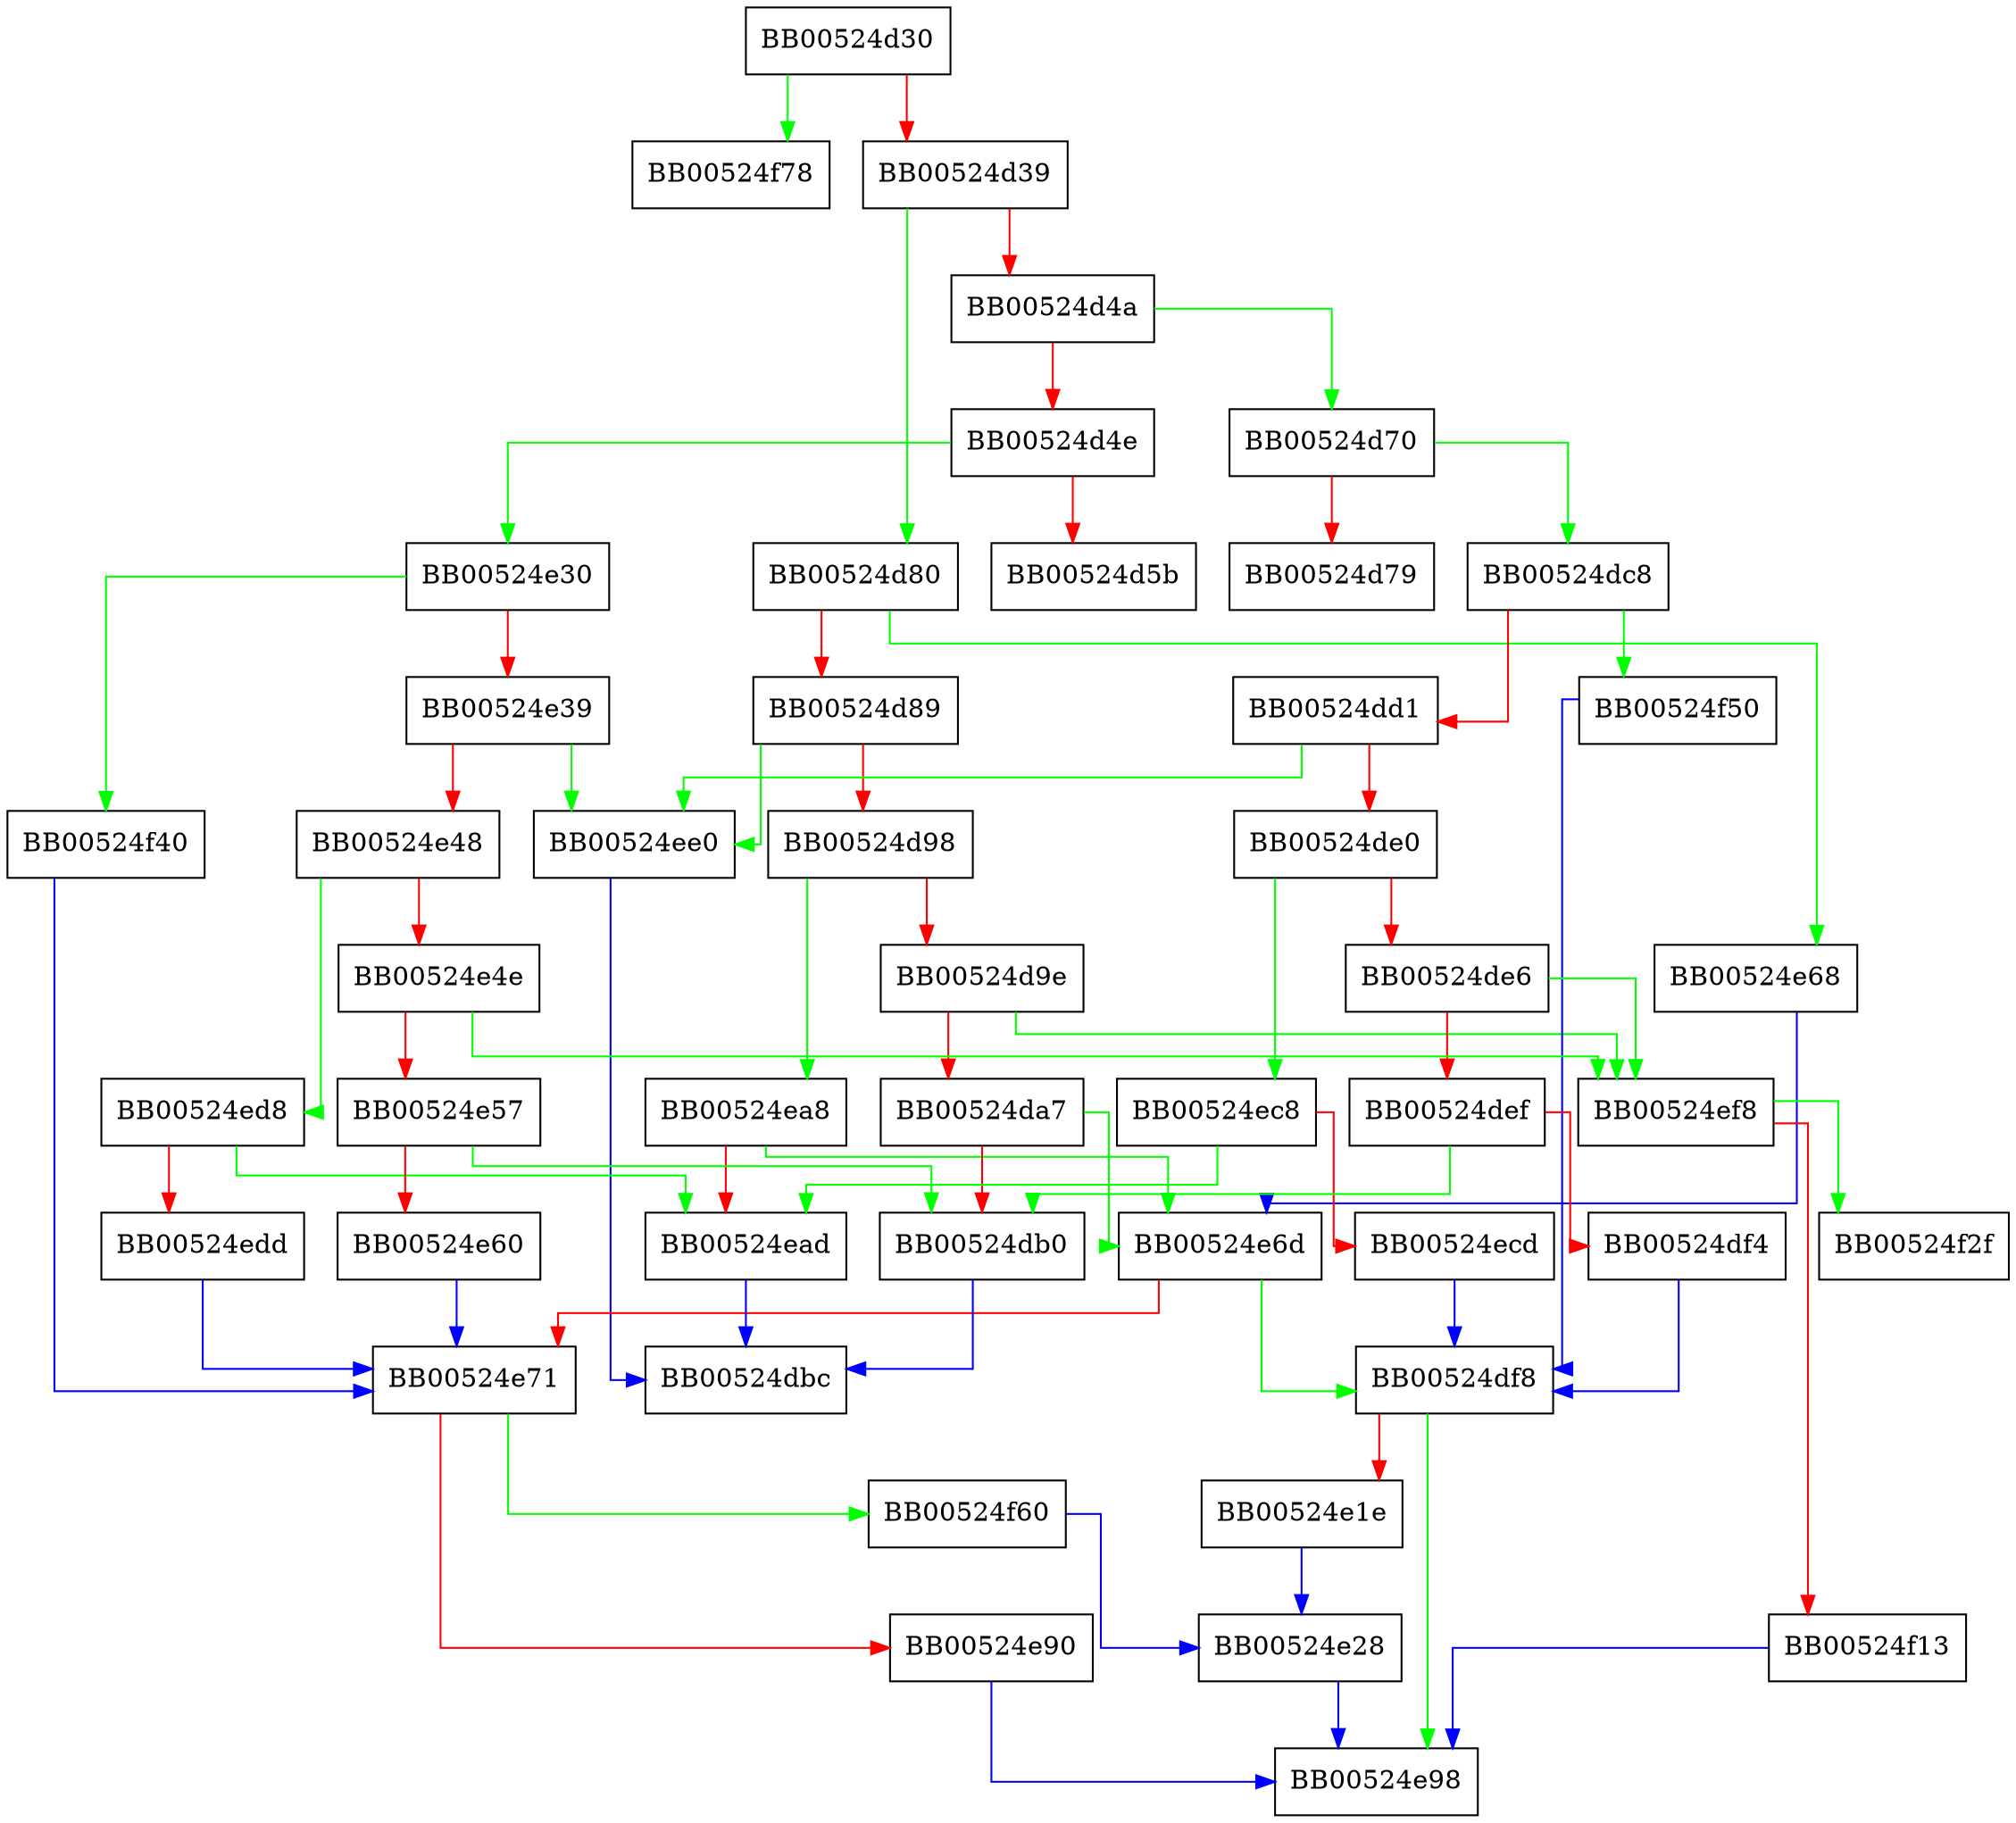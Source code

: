 digraph asn1_primitive_new {
  node [shape="box"];
  graph [splines=ortho];
  BB00524d30 -> BB00524f78 [color="green"];
  BB00524d30 -> BB00524d39 [color="red"];
  BB00524d39 -> BB00524d80 [color="green"];
  BB00524d39 -> BB00524d4a [color="red"];
  BB00524d4a -> BB00524d70 [color="green"];
  BB00524d4a -> BB00524d4e [color="red"];
  BB00524d4e -> BB00524e30 [color="green"];
  BB00524d4e -> BB00524d5b [color="red"];
  BB00524d70 -> BB00524dc8 [color="green"];
  BB00524d70 -> BB00524d79 [color="red"];
  BB00524d80 -> BB00524e68 [color="green"];
  BB00524d80 -> BB00524d89 [color="red"];
  BB00524d89 -> BB00524ee0 [color="green"];
  BB00524d89 -> BB00524d98 [color="red"];
  BB00524d98 -> BB00524ea8 [color="green"];
  BB00524d98 -> BB00524d9e [color="red"];
  BB00524d9e -> BB00524ef8 [color="green"];
  BB00524d9e -> BB00524da7 [color="red"];
  BB00524da7 -> BB00524e6d [color="green"];
  BB00524da7 -> BB00524db0 [color="red"];
  BB00524db0 -> BB00524dbc [color="blue"];
  BB00524dc8 -> BB00524f50 [color="green"];
  BB00524dc8 -> BB00524dd1 [color="red"];
  BB00524dd1 -> BB00524ee0 [color="green"];
  BB00524dd1 -> BB00524de0 [color="red"];
  BB00524de0 -> BB00524ec8 [color="green"];
  BB00524de0 -> BB00524de6 [color="red"];
  BB00524de6 -> BB00524ef8 [color="green"];
  BB00524de6 -> BB00524def [color="red"];
  BB00524def -> BB00524db0 [color="green"];
  BB00524def -> BB00524df4 [color="red"];
  BB00524df4 -> BB00524df8 [color="blue"];
  BB00524df8 -> BB00524e98 [color="green"];
  BB00524df8 -> BB00524e1e [color="red"];
  BB00524e1e -> BB00524e28 [color="blue"];
  BB00524e28 -> BB00524e98 [color="blue"];
  BB00524e30 -> BB00524f40 [color="green"];
  BB00524e30 -> BB00524e39 [color="red"];
  BB00524e39 -> BB00524ee0 [color="green"];
  BB00524e39 -> BB00524e48 [color="red"];
  BB00524e48 -> BB00524ed8 [color="green"];
  BB00524e48 -> BB00524e4e [color="red"];
  BB00524e4e -> BB00524ef8 [color="green"];
  BB00524e4e -> BB00524e57 [color="red"];
  BB00524e57 -> BB00524db0 [color="green"];
  BB00524e57 -> BB00524e60 [color="red"];
  BB00524e60 -> BB00524e71 [color="blue"];
  BB00524e68 -> BB00524e6d [color="blue"];
  BB00524e6d -> BB00524df8 [color="green"];
  BB00524e6d -> BB00524e71 [color="red"];
  BB00524e71 -> BB00524f60 [color="green"];
  BB00524e71 -> BB00524e90 [color="red"];
  BB00524e90 -> BB00524e98 [color="blue"];
  BB00524ea8 -> BB00524e6d [color="green"];
  BB00524ea8 -> BB00524ead [color="red"];
  BB00524ead -> BB00524dbc [color="blue"];
  BB00524ec8 -> BB00524ead [color="green"];
  BB00524ec8 -> BB00524ecd [color="red"];
  BB00524ecd -> BB00524df8 [color="blue"];
  BB00524ed8 -> BB00524ead [color="green"];
  BB00524ed8 -> BB00524edd [color="red"];
  BB00524edd -> BB00524e71 [color="blue"];
  BB00524ee0 -> BB00524dbc [color="blue"];
  BB00524ef8 -> BB00524f2f [color="green"];
  BB00524ef8 -> BB00524f13 [color="red"];
  BB00524f13 -> BB00524e98 [color="blue"];
  BB00524f40 -> BB00524e71 [color="blue"];
  BB00524f50 -> BB00524df8 [color="blue"];
  BB00524f60 -> BB00524e28 [color="blue"];
}